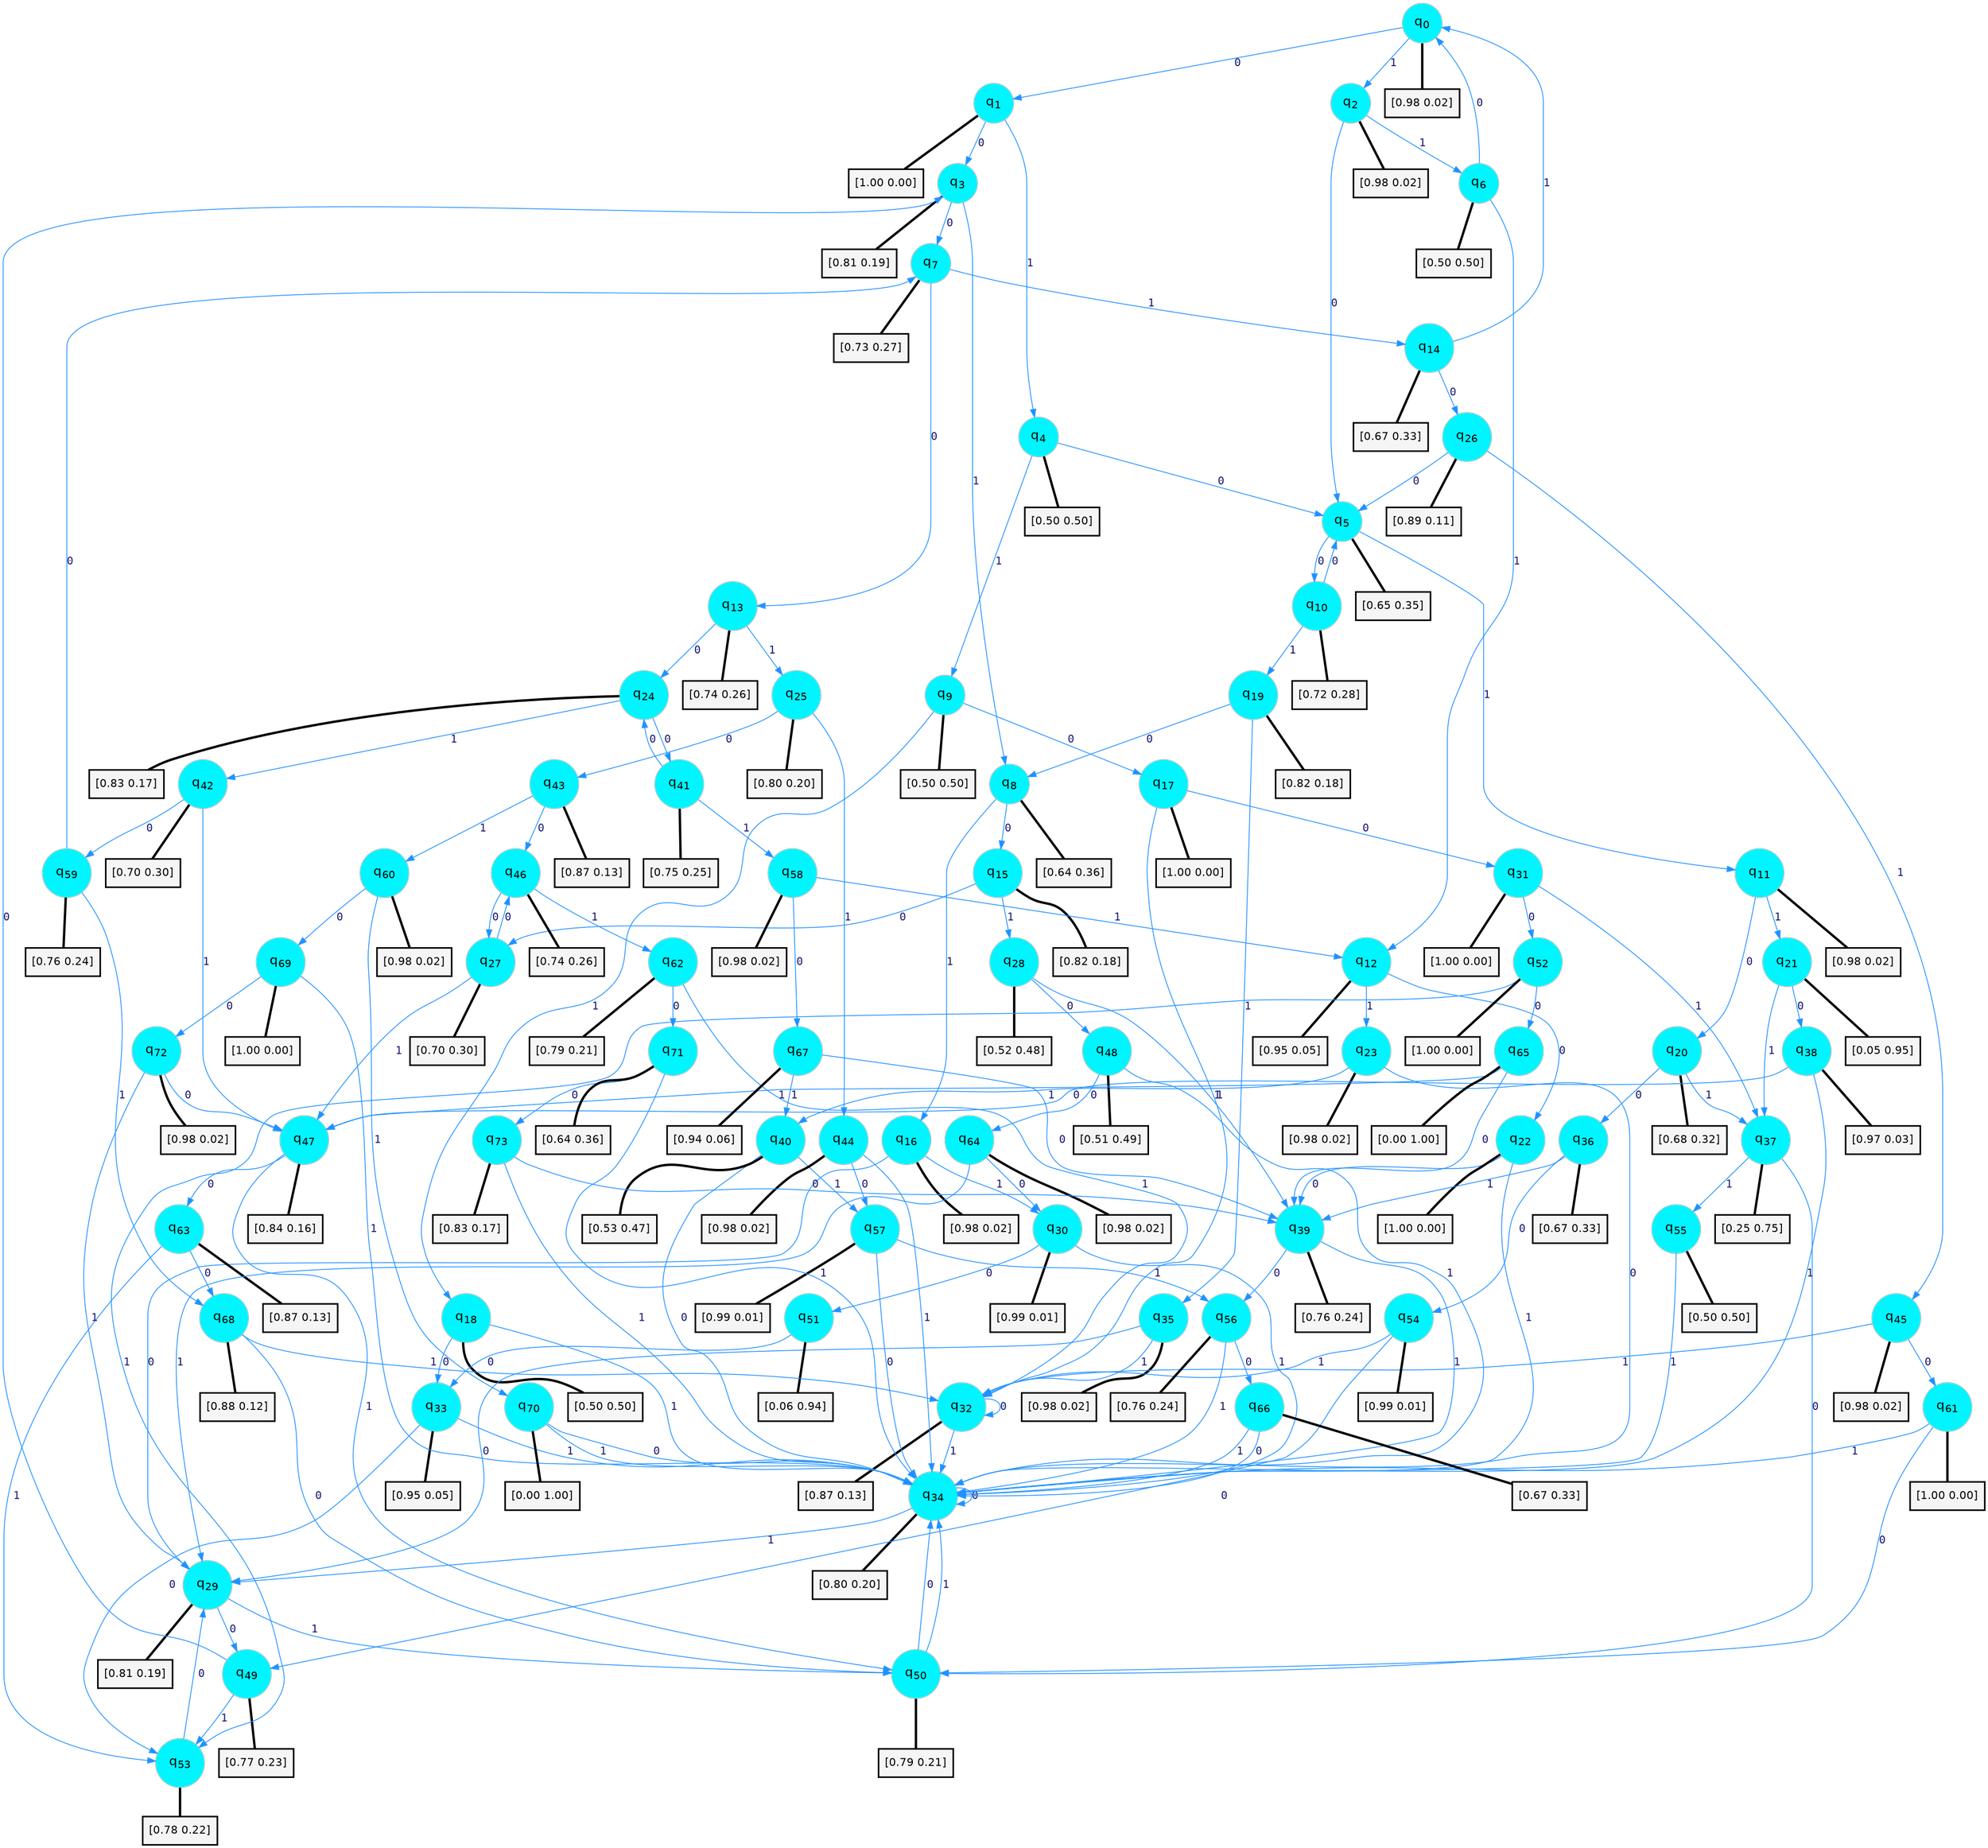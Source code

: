 digraph G {
graph [
bgcolor=transparent, dpi=300, rankdir=TD, size="40,25"];
node [
color=gray, fillcolor=turquoise1, fontcolor=black, fontname=Helvetica, fontsize=16, fontweight=bold, shape=circle, style=filled];
edge [
arrowsize=1, color=dodgerblue1, fontcolor=midnightblue, fontname=courier, fontweight=bold, penwidth=1, style=solid, weight=20];
0[label=<q<SUB>0</SUB>>];
1[label=<q<SUB>1</SUB>>];
2[label=<q<SUB>2</SUB>>];
3[label=<q<SUB>3</SUB>>];
4[label=<q<SUB>4</SUB>>];
5[label=<q<SUB>5</SUB>>];
6[label=<q<SUB>6</SUB>>];
7[label=<q<SUB>7</SUB>>];
8[label=<q<SUB>8</SUB>>];
9[label=<q<SUB>9</SUB>>];
10[label=<q<SUB>10</SUB>>];
11[label=<q<SUB>11</SUB>>];
12[label=<q<SUB>12</SUB>>];
13[label=<q<SUB>13</SUB>>];
14[label=<q<SUB>14</SUB>>];
15[label=<q<SUB>15</SUB>>];
16[label=<q<SUB>16</SUB>>];
17[label=<q<SUB>17</SUB>>];
18[label=<q<SUB>18</SUB>>];
19[label=<q<SUB>19</SUB>>];
20[label=<q<SUB>20</SUB>>];
21[label=<q<SUB>21</SUB>>];
22[label=<q<SUB>22</SUB>>];
23[label=<q<SUB>23</SUB>>];
24[label=<q<SUB>24</SUB>>];
25[label=<q<SUB>25</SUB>>];
26[label=<q<SUB>26</SUB>>];
27[label=<q<SUB>27</SUB>>];
28[label=<q<SUB>28</SUB>>];
29[label=<q<SUB>29</SUB>>];
30[label=<q<SUB>30</SUB>>];
31[label=<q<SUB>31</SUB>>];
32[label=<q<SUB>32</SUB>>];
33[label=<q<SUB>33</SUB>>];
34[label=<q<SUB>34</SUB>>];
35[label=<q<SUB>35</SUB>>];
36[label=<q<SUB>36</SUB>>];
37[label=<q<SUB>37</SUB>>];
38[label=<q<SUB>38</SUB>>];
39[label=<q<SUB>39</SUB>>];
40[label=<q<SUB>40</SUB>>];
41[label=<q<SUB>41</SUB>>];
42[label=<q<SUB>42</SUB>>];
43[label=<q<SUB>43</SUB>>];
44[label=<q<SUB>44</SUB>>];
45[label=<q<SUB>45</SUB>>];
46[label=<q<SUB>46</SUB>>];
47[label=<q<SUB>47</SUB>>];
48[label=<q<SUB>48</SUB>>];
49[label=<q<SUB>49</SUB>>];
50[label=<q<SUB>50</SUB>>];
51[label=<q<SUB>51</SUB>>];
52[label=<q<SUB>52</SUB>>];
53[label=<q<SUB>53</SUB>>];
54[label=<q<SUB>54</SUB>>];
55[label=<q<SUB>55</SUB>>];
56[label=<q<SUB>56</SUB>>];
57[label=<q<SUB>57</SUB>>];
58[label=<q<SUB>58</SUB>>];
59[label=<q<SUB>59</SUB>>];
60[label=<q<SUB>60</SUB>>];
61[label=<q<SUB>61</SUB>>];
62[label=<q<SUB>62</SUB>>];
63[label=<q<SUB>63</SUB>>];
64[label=<q<SUB>64</SUB>>];
65[label=<q<SUB>65</SUB>>];
66[label=<q<SUB>66</SUB>>];
67[label=<q<SUB>67</SUB>>];
68[label=<q<SUB>68</SUB>>];
69[label=<q<SUB>69</SUB>>];
70[label=<q<SUB>70</SUB>>];
71[label=<q<SUB>71</SUB>>];
72[label=<q<SUB>72</SUB>>];
73[label=<q<SUB>73</SUB>>];
74[label="[0.98 0.02]", shape=box,fontcolor=black, fontname=Helvetica, fontsize=14, penwidth=2, fillcolor=whitesmoke,color=black];
75[label="[1.00 0.00]", shape=box,fontcolor=black, fontname=Helvetica, fontsize=14, penwidth=2, fillcolor=whitesmoke,color=black];
76[label="[0.98 0.02]", shape=box,fontcolor=black, fontname=Helvetica, fontsize=14, penwidth=2, fillcolor=whitesmoke,color=black];
77[label="[0.81 0.19]", shape=box,fontcolor=black, fontname=Helvetica, fontsize=14, penwidth=2, fillcolor=whitesmoke,color=black];
78[label="[0.50 0.50]", shape=box,fontcolor=black, fontname=Helvetica, fontsize=14, penwidth=2, fillcolor=whitesmoke,color=black];
79[label="[0.65 0.35]", shape=box,fontcolor=black, fontname=Helvetica, fontsize=14, penwidth=2, fillcolor=whitesmoke,color=black];
80[label="[0.50 0.50]", shape=box,fontcolor=black, fontname=Helvetica, fontsize=14, penwidth=2, fillcolor=whitesmoke,color=black];
81[label="[0.73 0.27]", shape=box,fontcolor=black, fontname=Helvetica, fontsize=14, penwidth=2, fillcolor=whitesmoke,color=black];
82[label="[0.64 0.36]", shape=box,fontcolor=black, fontname=Helvetica, fontsize=14, penwidth=2, fillcolor=whitesmoke,color=black];
83[label="[0.50 0.50]", shape=box,fontcolor=black, fontname=Helvetica, fontsize=14, penwidth=2, fillcolor=whitesmoke,color=black];
84[label="[0.72 0.28]", shape=box,fontcolor=black, fontname=Helvetica, fontsize=14, penwidth=2, fillcolor=whitesmoke,color=black];
85[label="[0.98 0.02]", shape=box,fontcolor=black, fontname=Helvetica, fontsize=14, penwidth=2, fillcolor=whitesmoke,color=black];
86[label="[0.95 0.05]", shape=box,fontcolor=black, fontname=Helvetica, fontsize=14, penwidth=2, fillcolor=whitesmoke,color=black];
87[label="[0.74 0.26]", shape=box,fontcolor=black, fontname=Helvetica, fontsize=14, penwidth=2, fillcolor=whitesmoke,color=black];
88[label="[0.67 0.33]", shape=box,fontcolor=black, fontname=Helvetica, fontsize=14, penwidth=2, fillcolor=whitesmoke,color=black];
89[label="[0.82 0.18]", shape=box,fontcolor=black, fontname=Helvetica, fontsize=14, penwidth=2, fillcolor=whitesmoke,color=black];
90[label="[0.98 0.02]", shape=box,fontcolor=black, fontname=Helvetica, fontsize=14, penwidth=2, fillcolor=whitesmoke,color=black];
91[label="[1.00 0.00]", shape=box,fontcolor=black, fontname=Helvetica, fontsize=14, penwidth=2, fillcolor=whitesmoke,color=black];
92[label="[0.50 0.50]", shape=box,fontcolor=black, fontname=Helvetica, fontsize=14, penwidth=2, fillcolor=whitesmoke,color=black];
93[label="[0.82 0.18]", shape=box,fontcolor=black, fontname=Helvetica, fontsize=14, penwidth=2, fillcolor=whitesmoke,color=black];
94[label="[0.68 0.32]", shape=box,fontcolor=black, fontname=Helvetica, fontsize=14, penwidth=2, fillcolor=whitesmoke,color=black];
95[label="[0.05 0.95]", shape=box,fontcolor=black, fontname=Helvetica, fontsize=14, penwidth=2, fillcolor=whitesmoke,color=black];
96[label="[1.00 0.00]", shape=box,fontcolor=black, fontname=Helvetica, fontsize=14, penwidth=2, fillcolor=whitesmoke,color=black];
97[label="[0.98 0.02]", shape=box,fontcolor=black, fontname=Helvetica, fontsize=14, penwidth=2, fillcolor=whitesmoke,color=black];
98[label="[0.83 0.17]", shape=box,fontcolor=black, fontname=Helvetica, fontsize=14, penwidth=2, fillcolor=whitesmoke,color=black];
99[label="[0.80 0.20]", shape=box,fontcolor=black, fontname=Helvetica, fontsize=14, penwidth=2, fillcolor=whitesmoke,color=black];
100[label="[0.89 0.11]", shape=box,fontcolor=black, fontname=Helvetica, fontsize=14, penwidth=2, fillcolor=whitesmoke,color=black];
101[label="[0.70 0.30]", shape=box,fontcolor=black, fontname=Helvetica, fontsize=14, penwidth=2, fillcolor=whitesmoke,color=black];
102[label="[0.52 0.48]", shape=box,fontcolor=black, fontname=Helvetica, fontsize=14, penwidth=2, fillcolor=whitesmoke,color=black];
103[label="[0.81 0.19]", shape=box,fontcolor=black, fontname=Helvetica, fontsize=14, penwidth=2, fillcolor=whitesmoke,color=black];
104[label="[0.99 0.01]", shape=box,fontcolor=black, fontname=Helvetica, fontsize=14, penwidth=2, fillcolor=whitesmoke,color=black];
105[label="[1.00 0.00]", shape=box,fontcolor=black, fontname=Helvetica, fontsize=14, penwidth=2, fillcolor=whitesmoke,color=black];
106[label="[0.87 0.13]", shape=box,fontcolor=black, fontname=Helvetica, fontsize=14, penwidth=2, fillcolor=whitesmoke,color=black];
107[label="[0.95 0.05]", shape=box,fontcolor=black, fontname=Helvetica, fontsize=14, penwidth=2, fillcolor=whitesmoke,color=black];
108[label="[0.80 0.20]", shape=box,fontcolor=black, fontname=Helvetica, fontsize=14, penwidth=2, fillcolor=whitesmoke,color=black];
109[label="[0.98 0.02]", shape=box,fontcolor=black, fontname=Helvetica, fontsize=14, penwidth=2, fillcolor=whitesmoke,color=black];
110[label="[0.67 0.33]", shape=box,fontcolor=black, fontname=Helvetica, fontsize=14, penwidth=2, fillcolor=whitesmoke,color=black];
111[label="[0.25 0.75]", shape=box,fontcolor=black, fontname=Helvetica, fontsize=14, penwidth=2, fillcolor=whitesmoke,color=black];
112[label="[0.97 0.03]", shape=box,fontcolor=black, fontname=Helvetica, fontsize=14, penwidth=2, fillcolor=whitesmoke,color=black];
113[label="[0.76 0.24]", shape=box,fontcolor=black, fontname=Helvetica, fontsize=14, penwidth=2, fillcolor=whitesmoke,color=black];
114[label="[0.53 0.47]", shape=box,fontcolor=black, fontname=Helvetica, fontsize=14, penwidth=2, fillcolor=whitesmoke,color=black];
115[label="[0.75 0.25]", shape=box,fontcolor=black, fontname=Helvetica, fontsize=14, penwidth=2, fillcolor=whitesmoke,color=black];
116[label="[0.70 0.30]", shape=box,fontcolor=black, fontname=Helvetica, fontsize=14, penwidth=2, fillcolor=whitesmoke,color=black];
117[label="[0.87 0.13]", shape=box,fontcolor=black, fontname=Helvetica, fontsize=14, penwidth=2, fillcolor=whitesmoke,color=black];
118[label="[0.98 0.02]", shape=box,fontcolor=black, fontname=Helvetica, fontsize=14, penwidth=2, fillcolor=whitesmoke,color=black];
119[label="[0.98 0.02]", shape=box,fontcolor=black, fontname=Helvetica, fontsize=14, penwidth=2, fillcolor=whitesmoke,color=black];
120[label="[0.74 0.26]", shape=box,fontcolor=black, fontname=Helvetica, fontsize=14, penwidth=2, fillcolor=whitesmoke,color=black];
121[label="[0.84 0.16]", shape=box,fontcolor=black, fontname=Helvetica, fontsize=14, penwidth=2, fillcolor=whitesmoke,color=black];
122[label="[0.51 0.49]", shape=box,fontcolor=black, fontname=Helvetica, fontsize=14, penwidth=2, fillcolor=whitesmoke,color=black];
123[label="[0.77 0.23]", shape=box,fontcolor=black, fontname=Helvetica, fontsize=14, penwidth=2, fillcolor=whitesmoke,color=black];
124[label="[0.79 0.21]", shape=box,fontcolor=black, fontname=Helvetica, fontsize=14, penwidth=2, fillcolor=whitesmoke,color=black];
125[label="[0.06 0.94]", shape=box,fontcolor=black, fontname=Helvetica, fontsize=14, penwidth=2, fillcolor=whitesmoke,color=black];
126[label="[1.00 0.00]", shape=box,fontcolor=black, fontname=Helvetica, fontsize=14, penwidth=2, fillcolor=whitesmoke,color=black];
127[label="[0.78 0.22]", shape=box,fontcolor=black, fontname=Helvetica, fontsize=14, penwidth=2, fillcolor=whitesmoke,color=black];
128[label="[0.99 0.01]", shape=box,fontcolor=black, fontname=Helvetica, fontsize=14, penwidth=2, fillcolor=whitesmoke,color=black];
129[label="[0.50 0.50]", shape=box,fontcolor=black, fontname=Helvetica, fontsize=14, penwidth=2, fillcolor=whitesmoke,color=black];
130[label="[0.76 0.24]", shape=box,fontcolor=black, fontname=Helvetica, fontsize=14, penwidth=2, fillcolor=whitesmoke,color=black];
131[label="[0.99 0.01]", shape=box,fontcolor=black, fontname=Helvetica, fontsize=14, penwidth=2, fillcolor=whitesmoke,color=black];
132[label="[0.98 0.02]", shape=box,fontcolor=black, fontname=Helvetica, fontsize=14, penwidth=2, fillcolor=whitesmoke,color=black];
133[label="[0.76 0.24]", shape=box,fontcolor=black, fontname=Helvetica, fontsize=14, penwidth=2, fillcolor=whitesmoke,color=black];
134[label="[0.98 0.02]", shape=box,fontcolor=black, fontname=Helvetica, fontsize=14, penwidth=2, fillcolor=whitesmoke,color=black];
135[label="[1.00 0.00]", shape=box,fontcolor=black, fontname=Helvetica, fontsize=14, penwidth=2, fillcolor=whitesmoke,color=black];
136[label="[0.79 0.21]", shape=box,fontcolor=black, fontname=Helvetica, fontsize=14, penwidth=2, fillcolor=whitesmoke,color=black];
137[label="[0.87 0.13]", shape=box,fontcolor=black, fontname=Helvetica, fontsize=14, penwidth=2, fillcolor=whitesmoke,color=black];
138[label="[0.98 0.02]", shape=box,fontcolor=black, fontname=Helvetica, fontsize=14, penwidth=2, fillcolor=whitesmoke,color=black];
139[label="[0.00 1.00]", shape=box,fontcolor=black, fontname=Helvetica, fontsize=14, penwidth=2, fillcolor=whitesmoke,color=black];
140[label="[0.67 0.33]", shape=box,fontcolor=black, fontname=Helvetica, fontsize=14, penwidth=2, fillcolor=whitesmoke,color=black];
141[label="[0.94 0.06]", shape=box,fontcolor=black, fontname=Helvetica, fontsize=14, penwidth=2, fillcolor=whitesmoke,color=black];
142[label="[0.88 0.12]", shape=box,fontcolor=black, fontname=Helvetica, fontsize=14, penwidth=2, fillcolor=whitesmoke,color=black];
143[label="[1.00 0.00]", shape=box,fontcolor=black, fontname=Helvetica, fontsize=14, penwidth=2, fillcolor=whitesmoke,color=black];
144[label="[0.00 1.00]", shape=box,fontcolor=black, fontname=Helvetica, fontsize=14, penwidth=2, fillcolor=whitesmoke,color=black];
145[label="[0.64 0.36]", shape=box,fontcolor=black, fontname=Helvetica, fontsize=14, penwidth=2, fillcolor=whitesmoke,color=black];
146[label="[0.98 0.02]", shape=box,fontcolor=black, fontname=Helvetica, fontsize=14, penwidth=2, fillcolor=whitesmoke,color=black];
147[label="[0.83 0.17]", shape=box,fontcolor=black, fontname=Helvetica, fontsize=14, penwidth=2, fillcolor=whitesmoke,color=black];
0->1 [label=0];
0->2 [label=1];
0->74 [arrowhead=none, penwidth=3,color=black];
1->3 [label=0];
1->4 [label=1];
1->75 [arrowhead=none, penwidth=3,color=black];
2->5 [label=0];
2->6 [label=1];
2->76 [arrowhead=none, penwidth=3,color=black];
3->7 [label=0];
3->8 [label=1];
3->77 [arrowhead=none, penwidth=3,color=black];
4->5 [label=0];
4->9 [label=1];
4->78 [arrowhead=none, penwidth=3,color=black];
5->10 [label=0];
5->11 [label=1];
5->79 [arrowhead=none, penwidth=3,color=black];
6->0 [label=0];
6->12 [label=1];
6->80 [arrowhead=none, penwidth=3,color=black];
7->13 [label=0];
7->14 [label=1];
7->81 [arrowhead=none, penwidth=3,color=black];
8->15 [label=0];
8->16 [label=1];
8->82 [arrowhead=none, penwidth=3,color=black];
9->17 [label=0];
9->18 [label=1];
9->83 [arrowhead=none, penwidth=3,color=black];
10->5 [label=0];
10->19 [label=1];
10->84 [arrowhead=none, penwidth=3,color=black];
11->20 [label=0];
11->21 [label=1];
11->85 [arrowhead=none, penwidth=3,color=black];
12->22 [label=0];
12->23 [label=1];
12->86 [arrowhead=none, penwidth=3,color=black];
13->24 [label=0];
13->25 [label=1];
13->87 [arrowhead=none, penwidth=3,color=black];
14->26 [label=0];
14->0 [label=1];
14->88 [arrowhead=none, penwidth=3,color=black];
15->27 [label=0];
15->28 [label=1];
15->89 [arrowhead=none, penwidth=3,color=black];
16->29 [label=0];
16->30 [label=1];
16->90 [arrowhead=none, penwidth=3,color=black];
17->31 [label=0];
17->32 [label=1];
17->91 [arrowhead=none, penwidth=3,color=black];
18->33 [label=0];
18->34 [label=1];
18->92 [arrowhead=none, penwidth=3,color=black];
19->8 [label=0];
19->35 [label=1];
19->93 [arrowhead=none, penwidth=3,color=black];
20->36 [label=0];
20->37 [label=1];
20->94 [arrowhead=none, penwidth=3,color=black];
21->38 [label=0];
21->37 [label=1];
21->95 [arrowhead=none, penwidth=3,color=black];
22->39 [label=0];
22->34 [label=1];
22->96 [arrowhead=none, penwidth=3,color=black];
23->34 [label=0];
23->40 [label=1];
23->97 [arrowhead=none, penwidth=3,color=black];
24->41 [label=0];
24->42 [label=1];
24->98 [arrowhead=none, penwidth=3,color=black];
25->43 [label=0];
25->44 [label=1];
25->99 [arrowhead=none, penwidth=3,color=black];
26->5 [label=0];
26->45 [label=1];
26->100 [arrowhead=none, penwidth=3,color=black];
27->46 [label=0];
27->47 [label=1];
27->101 [arrowhead=none, penwidth=3,color=black];
28->48 [label=0];
28->39 [label=1];
28->102 [arrowhead=none, penwidth=3,color=black];
29->49 [label=0];
29->50 [label=1];
29->103 [arrowhead=none, penwidth=3,color=black];
30->51 [label=0];
30->34 [label=1];
30->104 [arrowhead=none, penwidth=3,color=black];
31->52 [label=0];
31->37 [label=1];
31->105 [arrowhead=none, penwidth=3,color=black];
32->32 [label=0];
32->34 [label=1];
32->106 [arrowhead=none, penwidth=3,color=black];
33->53 [label=0];
33->34 [label=1];
33->107 [arrowhead=none, penwidth=3,color=black];
34->34 [label=0];
34->29 [label=1];
34->108 [arrowhead=none, penwidth=3,color=black];
35->29 [label=0];
35->32 [label=1];
35->109 [arrowhead=none, penwidth=3,color=black];
36->54 [label=0];
36->39 [label=1];
36->110 [arrowhead=none, penwidth=3,color=black];
37->50 [label=0];
37->55 [label=1];
37->111 [arrowhead=none, penwidth=3,color=black];
38->47 [label=0];
38->34 [label=1];
38->112 [arrowhead=none, penwidth=3,color=black];
39->56 [label=0];
39->34 [label=1];
39->113 [arrowhead=none, penwidth=3,color=black];
40->34 [label=0];
40->57 [label=1];
40->114 [arrowhead=none, penwidth=3,color=black];
41->24 [label=0];
41->58 [label=1];
41->115 [arrowhead=none, penwidth=3,color=black];
42->59 [label=0];
42->47 [label=1];
42->116 [arrowhead=none, penwidth=3,color=black];
43->46 [label=0];
43->60 [label=1];
43->117 [arrowhead=none, penwidth=3,color=black];
44->57 [label=0];
44->34 [label=1];
44->118 [arrowhead=none, penwidth=3,color=black];
45->61 [label=0];
45->32 [label=1];
45->119 [arrowhead=none, penwidth=3,color=black];
46->27 [label=0];
46->62 [label=1];
46->120 [arrowhead=none, penwidth=3,color=black];
47->63 [label=0];
47->50 [label=1];
47->121 [arrowhead=none, penwidth=3,color=black];
48->64 [label=0];
48->34 [label=1];
48->122 [arrowhead=none, penwidth=3,color=black];
49->3 [label=0];
49->53 [label=1];
49->123 [arrowhead=none, penwidth=3,color=black];
50->34 [label=0];
50->34 [label=1];
50->124 [arrowhead=none, penwidth=3,color=black];
51->33 [label=0];
51->125 [arrowhead=none, penwidth=3,color=black];
52->65 [label=0];
52->53 [label=1];
52->126 [arrowhead=none, penwidth=3,color=black];
53->29 [label=0];
53->127 [arrowhead=none, penwidth=3,color=black];
54->49 [label=0];
54->32 [label=1];
54->128 [arrowhead=none, penwidth=3,color=black];
55->34 [label=1];
55->129 [arrowhead=none, penwidth=3,color=black];
56->66 [label=0];
56->34 [label=1];
56->130 [arrowhead=none, penwidth=3,color=black];
57->34 [label=0];
57->56 [label=1];
57->131 [arrowhead=none, penwidth=3,color=black];
58->67 [label=0];
58->12 [label=1];
58->132 [arrowhead=none, penwidth=3,color=black];
59->7 [label=0];
59->68 [label=1];
59->133 [arrowhead=none, penwidth=3,color=black];
60->69 [label=0];
60->70 [label=1];
60->134 [arrowhead=none, penwidth=3,color=black];
61->50 [label=0];
61->34 [label=1];
61->135 [arrowhead=none, penwidth=3,color=black];
62->71 [label=0];
62->32 [label=1];
62->136 [arrowhead=none, penwidth=3,color=black];
63->68 [label=0];
63->53 [label=1];
63->137 [arrowhead=none, penwidth=3,color=black];
64->30 [label=0];
64->29 [label=1];
64->138 [arrowhead=none, penwidth=3,color=black];
65->39 [label=0];
65->47 [label=1];
65->139 [arrowhead=none, penwidth=3,color=black];
66->34 [label=0];
66->34 [label=1];
66->140 [arrowhead=none, penwidth=3,color=black];
67->39 [label=0];
67->40 [label=1];
67->141 [arrowhead=none, penwidth=3,color=black];
68->50 [label=0];
68->32 [label=1];
68->142 [arrowhead=none, penwidth=3,color=black];
69->72 [label=0];
69->34 [label=1];
69->143 [arrowhead=none, penwidth=3,color=black];
70->34 [label=0];
70->34 [label=1];
70->144 [arrowhead=none, penwidth=3,color=black];
71->73 [label=0];
71->34 [label=1];
71->145 [arrowhead=none, penwidth=3,color=black];
72->47 [label=0];
72->29 [label=1];
72->146 [arrowhead=none, penwidth=3,color=black];
73->39 [label=0];
73->34 [label=1];
73->147 [arrowhead=none, penwidth=3,color=black];
}

